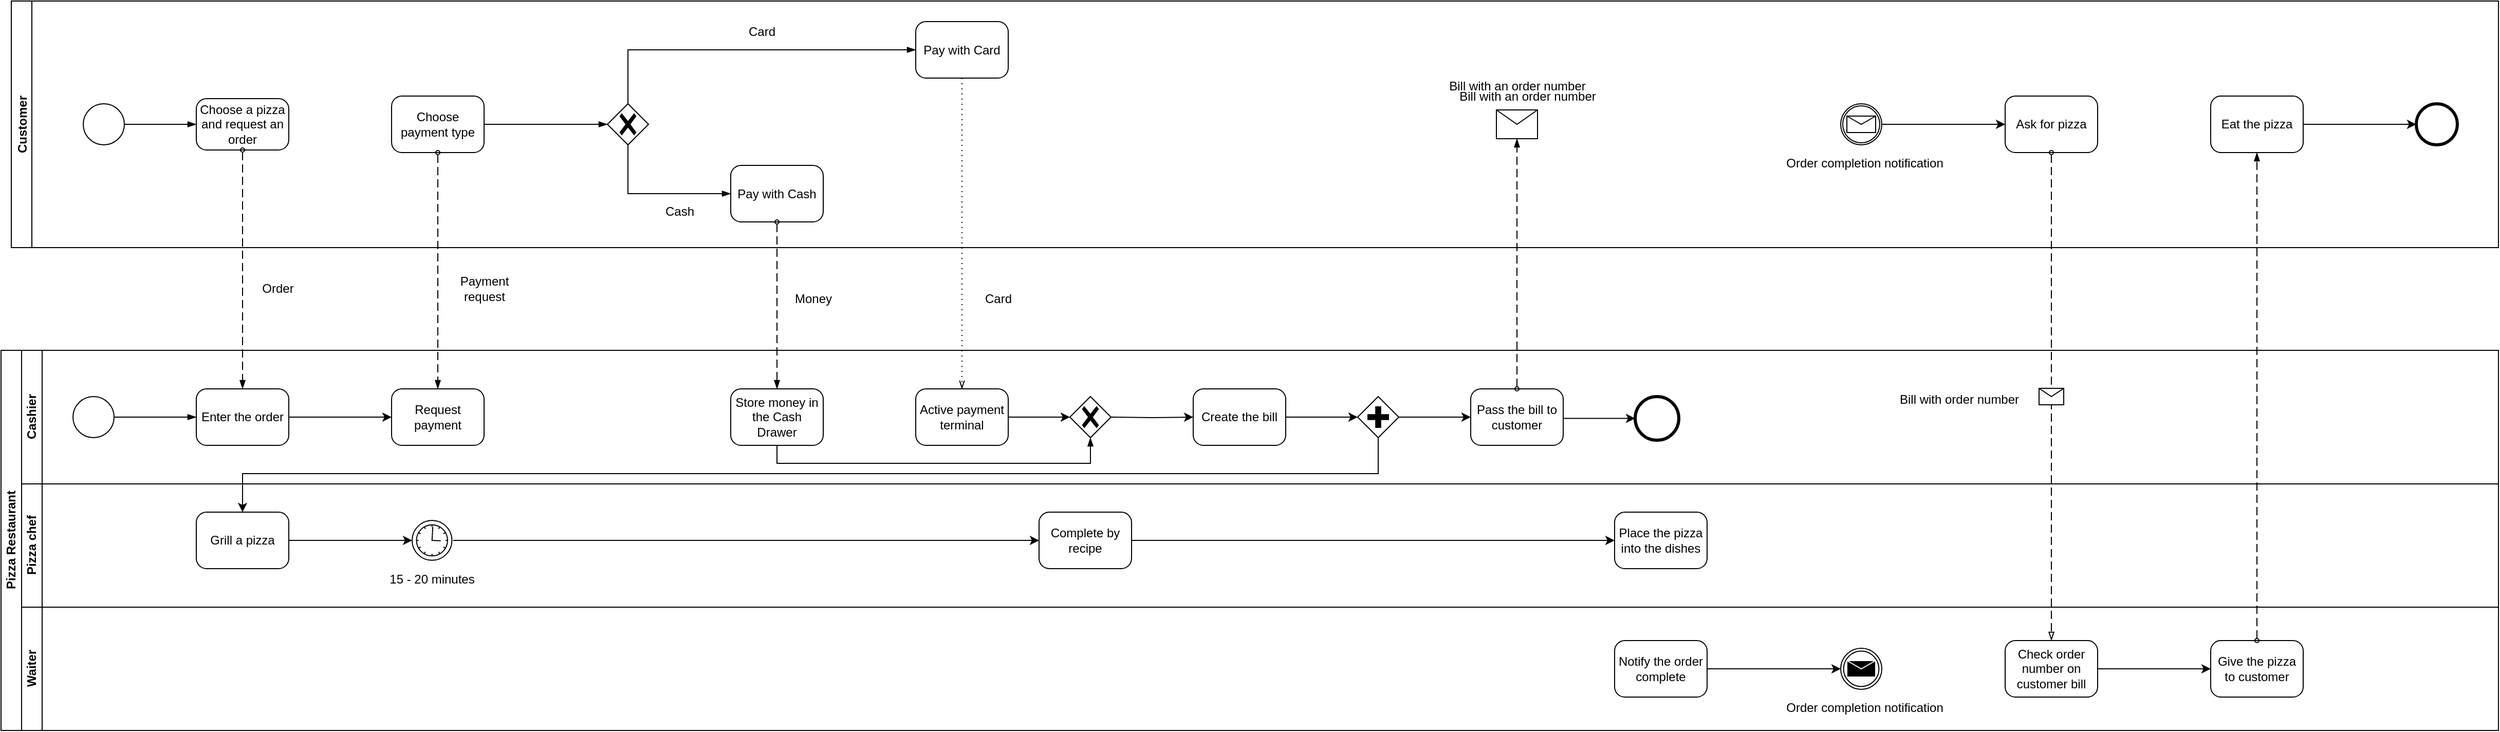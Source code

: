<mxfile version="15.7.0" type="github">
  <diagram id="prtHgNgQTEPvFCAcTncT" name="Page-1">
    <mxGraphModel dx="865" dy="1625" grid="1" gridSize="10" guides="1" tooltips="1" connect="1" arrows="1" fold="1" page="1" pageScale="1" pageWidth="827" pageHeight="1169" math="0" shadow="0">
      <root>
        <mxCell id="0" />
        <mxCell id="1" parent="0" />
        <mxCell id="Lrx8VCLLBNuSJkm3dd1B-1" value="Pizza Restaurant" style="swimlane;html=1;childLayout=stackLayout;resizeParent=1;resizeParentMax=0;horizontal=0;startSize=20;horizontalStack=0;" parent="1" vertex="1">
          <mxGeometry x="170" y="110" width="2430" height="370" as="geometry" />
        </mxCell>
        <mxCell id="Lrx8VCLLBNuSJkm3dd1B-2" value="Cashier" style="swimlane;html=1;startSize=20;horizontal=0;" parent="Lrx8VCLLBNuSJkm3dd1B-1" vertex="1">
          <mxGeometry x="20" width="2410" height="130" as="geometry" />
        </mxCell>
        <mxCell id="Lrx8VCLLBNuSJkm3dd1B-10" value="" style="points=[[0.145,0.145,0],[0.5,0,0],[0.855,0.145,0],[1,0.5,0],[0.855,0.855,0],[0.5,1,0],[0.145,0.855,0],[0,0.5,0]];shape=mxgraph.bpmn.event;html=1;verticalLabelPosition=bottom;labelBackgroundColor=#ffffff;verticalAlign=top;align=center;perimeter=ellipsePerimeter;outlineConnect=0;aspect=fixed;outline=standard;symbol=general;" parent="Lrx8VCLLBNuSJkm3dd1B-2" vertex="1">
          <mxGeometry x="50" y="45" width="40" height="40" as="geometry" />
        </mxCell>
        <mxCell id="Lrx8VCLLBNuSJkm3dd1B-14" value="" style="edgeStyle=orthogonalEdgeStyle;rounded=0;orthogonalLoop=1;jettySize=auto;html=1;" parent="Lrx8VCLLBNuSJkm3dd1B-2" source="Lrx8VCLLBNuSJkm3dd1B-11" target="Lrx8VCLLBNuSJkm3dd1B-13" edge="1">
          <mxGeometry relative="1" as="geometry" />
        </mxCell>
        <mxCell id="Lrx8VCLLBNuSJkm3dd1B-11" value="Enter the order" style="points=[[0.25,0,0],[0.5,0,0],[0.75,0,0],[1,0.25,0],[1,0.5,0],[1,0.75,0],[0.75,1,0],[0.5,1,0],[0.25,1,0],[0,0.75,0],[0,0.5,0],[0,0.25,0]];shape=mxgraph.bpmn.task;whiteSpace=wrap;rectStyle=rounded;size=10;taskMarker=abstract;" parent="Lrx8VCLLBNuSJkm3dd1B-2" vertex="1">
          <mxGeometry x="170" y="37.5" width="90" height="55" as="geometry" />
        </mxCell>
        <mxCell id="Lrx8VCLLBNuSJkm3dd1B-12" value="" style="edgeStyle=elbowEdgeStyle;fontSize=12;html=1;endArrow=blockThin;endFill=1;rounded=0;exitX=1;exitY=0.5;exitDx=0;exitDy=0;exitPerimeter=0;entryX=0;entryY=0.5;entryDx=0;entryDy=0;entryPerimeter=0;" parent="Lrx8VCLLBNuSJkm3dd1B-2" source="Lrx8VCLLBNuSJkm3dd1B-10" target="Lrx8VCLLBNuSJkm3dd1B-11" edge="1">
          <mxGeometry width="160" relative="1" as="geometry">
            <mxPoint x="100" y="-160" as="sourcePoint" />
            <mxPoint x="180" y="-160" as="targetPoint" />
            <Array as="points">
              <mxPoint x="140" y="50" />
              <mxPoint x="120" y="100" />
            </Array>
          </mxGeometry>
        </mxCell>
        <mxCell id="Lrx8VCLLBNuSJkm3dd1B-13" value="Request payment" style="points=[[0.25,0,0],[0.5,0,0],[0.75,0,0],[1,0.25,0],[1,0.5,0],[1,0.75,0],[0.75,1,0],[0.5,1,0],[0.25,1,0],[0,0.75,0],[0,0.5,0],[0,0.25,0]];shape=mxgraph.bpmn.task;whiteSpace=wrap;rectStyle=rounded;size=10;taskMarker=abstract;" parent="Lrx8VCLLBNuSJkm3dd1B-2" vertex="1">
          <mxGeometry x="360" y="37.5" width="90" height="55" as="geometry" />
        </mxCell>
        <mxCell id="Lrx8VCLLBNuSJkm3dd1B-35" value="Store money in the Cash Drawer" style="points=[[0.25,0,0],[0.5,0,0],[0.75,0,0],[1,0.25,0],[1,0.5,0],[1,0.75,0],[0.75,1,0],[0.5,1,0],[0.25,1,0],[0,0.75,0],[0,0.5,0],[0,0.25,0]];shape=mxgraph.bpmn.task;whiteSpace=wrap;rectStyle=rounded;size=10;taskMarker=abstract;" parent="Lrx8VCLLBNuSJkm3dd1B-2" vertex="1">
          <mxGeometry x="690" y="37.5" width="90" height="55" as="geometry" />
        </mxCell>
        <mxCell id="Lrx8VCLLBNuSJkm3dd1B-36" value="Active payment terminal" style="points=[[0.25,0,0],[0.5,0,0],[0.75,0,0],[1,0.25,0],[1,0.5,0],[1,0.75,0],[0.75,1,0],[0.5,1,0],[0.25,1,0],[0,0.75,0],[0,0.5,0],[0,0.25,0]];shape=mxgraph.bpmn.task;whiteSpace=wrap;rectStyle=rounded;size=10;taskMarker=abstract;" parent="Lrx8VCLLBNuSJkm3dd1B-2" vertex="1">
          <mxGeometry x="870" y="37.5" width="90" height="55" as="geometry" />
        </mxCell>
        <mxCell id="Lrx8VCLLBNuSJkm3dd1B-37" value="" style="points=[[0.25,0.25,0],[0.5,0,0],[0.75,0.25,0],[1,0.5,0],[0.75,0.75,0],[0.5,1,0],[0.25,0.75,0],[0,0.5,0]];shape=mxgraph.bpmn.gateway2;html=1;verticalLabelPosition=bottom;labelBackgroundColor=#ffffff;verticalAlign=top;align=center;perimeter=rhombusPerimeter;outlineConnect=0;outline=none;symbol=none;gwType=exclusive;" parent="Lrx8VCLLBNuSJkm3dd1B-2" vertex="1">
          <mxGeometry x="1020" y="45" width="40" height="40" as="geometry" />
        </mxCell>
        <mxCell id="Lrx8VCLLBNuSJkm3dd1B-38" value="" style="edgeStyle=elbowEdgeStyle;fontSize=12;html=1;endArrow=blockThin;endFill=1;rounded=0;exitX=0.5;exitY=1;exitDx=0;exitDy=0;exitPerimeter=0;entryX=0.5;entryY=1;entryDx=0;entryDy=0;entryPerimeter=0;" parent="Lrx8VCLLBNuSJkm3dd1B-2" source="Lrx8VCLLBNuSJkm3dd1B-35" target="Lrx8VCLLBNuSJkm3dd1B-37" edge="1">
          <mxGeometry width="160" relative="1" as="geometry">
            <mxPoint x="760" y="110" as="sourcePoint" />
            <mxPoint x="880" y="110" as="targetPoint" />
            <Array as="points">
              <mxPoint x="735" y="110" />
              <mxPoint x="810" y="110" />
              <mxPoint x="850" y="110" />
              <mxPoint x="830" y="60" />
              <mxPoint x="820" y="320" />
            </Array>
          </mxGeometry>
        </mxCell>
        <mxCell id="Lrx8VCLLBNuSJkm3dd1B-43" value="Create the bill" style="points=[[0.25,0,0],[0.5,0,0],[0.75,0,0],[1,0.25,0],[1,0.5,0],[1,0.75,0],[0.75,1,0],[0.5,1,0],[0.25,1,0],[0,0.75,0],[0,0.5,0],[0,0.25,0]];shape=mxgraph.bpmn.task;whiteSpace=wrap;rectStyle=rounded;size=10;taskMarker=abstract;" parent="Lrx8VCLLBNuSJkm3dd1B-2" vertex="1">
          <mxGeometry x="1140" y="37.5" width="90" height="55" as="geometry" />
        </mxCell>
        <mxCell id="Lrx8VCLLBNuSJkm3dd1B-44" value="Pass the bill to customer" style="points=[[0.25,0,0],[0.5,0,0],[0.75,0,0],[1,0.25,0],[1,0.5,0],[1,0.75,0],[0.75,1,0],[0.5,1,0],[0.25,1,0],[0,0.75,0],[0,0.5,0],[0,0.25,0]];shape=mxgraph.bpmn.task;whiteSpace=wrap;rectStyle=rounded;size=10;taskMarker=abstract;" parent="Lrx8VCLLBNuSJkm3dd1B-2" vertex="1">
          <mxGeometry x="1410" y="37.5" width="90" height="55" as="geometry" />
        </mxCell>
        <mxCell id="Lrx8VCLLBNuSJkm3dd1B-45" value="" style="edgeStyle=orthogonalEdgeStyle;rounded=0;orthogonalLoop=1;jettySize=auto;html=1;exitX=1;exitY=0.5;exitDx=0;exitDy=0;exitPerimeter=0;entryX=0;entryY=0.5;entryDx=0;entryDy=0;entryPerimeter=0;" parent="Lrx8VCLLBNuSJkm3dd1B-2" source="Lrx8VCLLBNuSJkm3dd1B-36" target="Lrx8VCLLBNuSJkm3dd1B-37" edge="1">
          <mxGeometry relative="1" as="geometry">
            <mxPoint x="990" y="91.5" as="sourcePoint" />
            <mxPoint x="1090" y="91.5" as="targetPoint" />
          </mxGeometry>
        </mxCell>
        <mxCell id="Lrx8VCLLBNuSJkm3dd1B-47" value="" style="points=[[0.25,0.25,0],[0.5,0,0],[0.75,0.25,0],[1,0.5,0],[0.75,0.75,0],[0.5,1,0],[0.25,0.75,0],[0,0.5,0]];shape=mxgraph.bpmn.gateway2;html=1;verticalLabelPosition=bottom;labelBackgroundColor=#ffffff;verticalAlign=top;align=center;perimeter=rhombusPerimeter;outlineConnect=0;outline=none;symbol=none;gwType=parallel;" parent="Lrx8VCLLBNuSJkm3dd1B-2" vertex="1">
          <mxGeometry x="1300" y="45" width="40" height="40" as="geometry" />
        </mxCell>
        <mxCell id="Lrx8VCLLBNuSJkm3dd1B-48" value="" style="edgeStyle=orthogonalEdgeStyle;rounded=0;orthogonalLoop=1;jettySize=auto;html=1;entryX=0;entryY=0.5;entryDx=0;entryDy=0;entryPerimeter=0;exitX=1;exitY=0.5;exitDx=0;exitDy=0;exitPerimeter=0;" parent="Lrx8VCLLBNuSJkm3dd1B-2" source="Lrx8VCLLBNuSJkm3dd1B-43" target="Lrx8VCLLBNuSJkm3dd1B-47" edge="1">
          <mxGeometry relative="1" as="geometry">
            <mxPoint x="1070" y="75" as="sourcePoint" />
            <mxPoint x="1150" y="75" as="targetPoint" />
            <Array as="points">
              <mxPoint x="1270" y="65" />
              <mxPoint x="1270" y="65" />
            </Array>
          </mxGeometry>
        </mxCell>
        <mxCell id="Lrx8VCLLBNuSJkm3dd1B-49" value="" style="edgeStyle=orthogonalEdgeStyle;rounded=0;orthogonalLoop=1;jettySize=auto;html=1;entryX=0;entryY=0.5;entryDx=0;entryDy=0;entryPerimeter=0;exitX=1;exitY=0.5;exitDx=0;exitDy=0;exitPerimeter=0;" parent="Lrx8VCLLBNuSJkm3dd1B-2" source="Lrx8VCLLBNuSJkm3dd1B-47" target="Lrx8VCLLBNuSJkm3dd1B-44" edge="1">
          <mxGeometry relative="1" as="geometry">
            <mxPoint x="1240" y="75" as="sourcePoint" />
            <mxPoint x="1310" y="75" as="targetPoint" />
            <Array as="points">
              <mxPoint x="1400" y="65" />
              <mxPoint x="1400" y="65" />
            </Array>
          </mxGeometry>
        </mxCell>
        <mxCell id="Lrx8VCLLBNuSJkm3dd1B-51" value="" style="points=[[0.145,0.145,0],[0.5,0,0],[0.855,0.145,0],[1,0.5,0],[0.855,0.855,0],[0.5,1,0],[0.145,0.855,0],[0,0.5,0]];shape=mxgraph.bpmn.event;html=1;verticalLabelPosition=bottom;labelBackgroundColor=#ffffff;verticalAlign=top;align=center;perimeter=ellipsePerimeter;outlineConnect=0;aspect=fixed;outline=end;symbol=terminate2;" parent="Lrx8VCLLBNuSJkm3dd1B-2" vertex="1">
          <mxGeometry x="1570" y="45" width="42.5" height="42.5" as="geometry" />
        </mxCell>
        <mxCell id="Lrx8VCLLBNuSJkm3dd1B-52" value="" style="edgeStyle=orthogonalEdgeStyle;rounded=0;orthogonalLoop=1;jettySize=auto;html=1;entryX=0;entryY=0.5;entryDx=0;entryDy=0;entryPerimeter=0;exitX=1;exitY=0.5;exitDx=0;exitDy=0;exitPerimeter=0;" parent="Lrx8VCLLBNuSJkm3dd1B-2" source="Lrx8VCLLBNuSJkm3dd1B-44" target="Lrx8VCLLBNuSJkm3dd1B-51" edge="1">
          <mxGeometry relative="1" as="geometry">
            <mxPoint x="1350" y="75" as="sourcePoint" />
            <mxPoint x="1420" y="75" as="targetPoint" />
            <Array as="points">
              <mxPoint x="1500" y="66" />
            </Array>
          </mxGeometry>
        </mxCell>
        <mxCell id="9FOgXsGgimyKxZ0hjK6f-31" value="Bill with order number" style="text;html=1;align=center;verticalAlign=middle;resizable=0;points=[];autosize=1;strokeColor=none;fillColor=none;" parent="Lrx8VCLLBNuSJkm3dd1B-2" vertex="1">
          <mxGeometry x="1820" y="37.5" width="130" height="20" as="geometry" />
        </mxCell>
        <mxCell id="Lrx8VCLLBNuSJkm3dd1B-3" value="Pizza chef" style="swimlane;html=1;startSize=20;horizontal=0;" parent="Lrx8VCLLBNuSJkm3dd1B-1" vertex="1">
          <mxGeometry x="20" y="130" width="2410" height="120" as="geometry" />
        </mxCell>
        <mxCell id="Lrx8VCLLBNuSJkm3dd1B-50" value="Grill a pizza" style="points=[[0.25,0,0],[0.5,0,0],[0.75,0,0],[1,0.25,0],[1,0.5,0],[1,0.75,0],[0.75,1,0],[0.5,1,0],[0.25,1,0],[0,0.75,0],[0,0.5,0],[0,0.25,0]];shape=mxgraph.bpmn.task;whiteSpace=wrap;rectStyle=rounded;size=10;taskMarker=abstract;" parent="Lrx8VCLLBNuSJkm3dd1B-3" vertex="1">
          <mxGeometry x="170" y="27.5" width="90" height="55" as="geometry" />
        </mxCell>
        <mxCell id="9FOgXsGgimyKxZ0hjK6f-1" value="" style="points=[[0.145,0.145,0],[0.5,0,0],[0.855,0.145,0],[1,0.5,0],[0.855,0.855,0],[0.5,1,0],[0.145,0.855,0],[0,0.5,0]];shape=mxgraph.bpmn.event;html=1;verticalLabelPosition=bottom;labelBackgroundColor=#ffffff;verticalAlign=top;align=center;perimeter=ellipsePerimeter;outlineConnect=0;aspect=fixed;outline=standard;symbol=timer;" parent="Lrx8VCLLBNuSJkm3dd1B-3" vertex="1">
          <mxGeometry x="380" y="35.63" width="38.75" height="38.75" as="geometry" />
        </mxCell>
        <mxCell id="9FOgXsGgimyKxZ0hjK6f-2" value="" style="edgeStyle=orthogonalEdgeStyle;rounded=0;orthogonalLoop=1;jettySize=auto;html=1;exitX=1;exitY=0.5;exitDx=0;exitDy=0;exitPerimeter=0;entryX=0;entryY=0.5;entryDx=0;entryDy=0;entryPerimeter=0;" parent="Lrx8VCLLBNuSJkm3dd1B-3" source="Lrx8VCLLBNuSJkm3dd1B-50" target="9FOgXsGgimyKxZ0hjK6f-1" edge="1">
          <mxGeometry relative="1" as="geometry">
            <mxPoint x="270" y="59.5" as="sourcePoint" />
            <mxPoint x="370" y="59.5" as="targetPoint" />
          </mxGeometry>
        </mxCell>
        <mxCell id="9FOgXsGgimyKxZ0hjK6f-3" value="15 - 20 minutes" style="text;html=1;align=center;verticalAlign=middle;resizable=0;points=[];autosize=1;strokeColor=none;fillColor=none;" parent="Lrx8VCLLBNuSJkm3dd1B-3" vertex="1">
          <mxGeometry x="349.38" y="82.5" width="100" height="20" as="geometry" />
        </mxCell>
        <mxCell id="9FOgXsGgimyKxZ0hjK6f-4" value="Complete by recipe" style="points=[[0.25,0,0],[0.5,0,0],[0.75,0,0],[1,0.25,0],[1,0.5,0],[1,0.75,0],[0.75,1,0],[0.5,1,0],[0.25,1,0],[0,0.75,0],[0,0.5,0],[0,0.25,0]];shape=mxgraph.bpmn.task;whiteSpace=wrap;rectStyle=rounded;size=10;taskMarker=abstract;" parent="Lrx8VCLLBNuSJkm3dd1B-3" vertex="1">
          <mxGeometry x="990" y="27.5" width="90" height="55" as="geometry" />
        </mxCell>
        <mxCell id="9FOgXsGgimyKxZ0hjK6f-5" value="Place the pizza into the dishes" style="points=[[0.25,0,0],[0.5,0,0],[0.75,0,0],[1,0.25,0],[1,0.5,0],[1,0.75,0],[0.75,1,0],[0.5,1,0],[0.25,1,0],[0,0.75,0],[0,0.5,0],[0,0.25,0]];shape=mxgraph.bpmn.task;whiteSpace=wrap;rectStyle=rounded;size=10;taskMarker=abstract;" parent="Lrx8VCLLBNuSJkm3dd1B-3" vertex="1">
          <mxGeometry x="1550" y="27.5" width="90" height="55" as="geometry" />
        </mxCell>
        <mxCell id="9FOgXsGgimyKxZ0hjK6f-6" value="" style="edgeStyle=orthogonalEdgeStyle;rounded=0;orthogonalLoop=1;jettySize=auto;html=1;entryX=0;entryY=0.5;entryDx=0;entryDy=0;entryPerimeter=0;" parent="Lrx8VCLLBNuSJkm3dd1B-3" target="9FOgXsGgimyKxZ0hjK6f-4" edge="1">
          <mxGeometry relative="1" as="geometry">
            <mxPoint x="420" y="55" as="sourcePoint" />
            <mxPoint x="830" y="54.505" as="targetPoint" />
            <Array as="points">
              <mxPoint x="990" y="55" />
            </Array>
          </mxGeometry>
        </mxCell>
        <mxCell id="9FOgXsGgimyKxZ0hjK6f-7" value="" style="edgeStyle=orthogonalEdgeStyle;rounded=0;orthogonalLoop=1;jettySize=auto;html=1;entryX=0;entryY=0.5;entryDx=0;entryDy=0;entryPerimeter=0;exitX=1;exitY=0.5;exitDx=0;exitDy=0;exitPerimeter=0;" parent="Lrx8VCLLBNuSJkm3dd1B-3" source="9FOgXsGgimyKxZ0hjK6f-4" target="9FOgXsGgimyKxZ0hjK6f-5" edge="1">
          <mxGeometry relative="1" as="geometry">
            <mxPoint x="1250" y="59.5" as="sourcePoint" />
            <mxPoint x="1320" y="59.5" as="targetPoint" />
            <Array as="points">
              <mxPoint x="1460" y="55" />
              <mxPoint x="1460" y="55" />
            </Array>
          </mxGeometry>
        </mxCell>
        <mxCell id="Lrx8VCLLBNuSJkm3dd1B-4" value="Waiter" style="swimlane;html=1;startSize=20;horizontal=0;" parent="Lrx8VCLLBNuSJkm3dd1B-1" vertex="1">
          <mxGeometry x="20" y="250" width="2410" height="120" as="geometry" />
        </mxCell>
        <mxCell id="9FOgXsGgimyKxZ0hjK6f-17" value="Notify the order complete" style="points=[[0.25,0,0],[0.5,0,0],[0.75,0,0],[1,0.25,0],[1,0.5,0],[1,0.75,0],[0.75,1,0],[0.5,1,0],[0.25,1,0],[0,0.75,0],[0,0.5,0],[0,0.25,0]];shape=mxgraph.bpmn.task;whiteSpace=wrap;rectStyle=rounded;size=10;taskMarker=abstract;" parent="Lrx8VCLLBNuSJkm3dd1B-4" vertex="1">
          <mxGeometry x="1550" y="32.5" width="90" height="55" as="geometry" />
        </mxCell>
        <mxCell id="9FOgXsGgimyKxZ0hjK6f-18" value="" style="points=[[0.145,0.145,0],[0.5,0,0],[0.855,0.145,0],[1,0.5,0],[0.855,0.855,0],[0.5,1,0],[0.145,0.855,0],[0,0.5,0]];shape=mxgraph.bpmn.event;html=1;verticalLabelPosition=bottom;labelBackgroundColor=#ffffff;verticalAlign=top;align=center;perimeter=ellipsePerimeter;outlineConnect=0;aspect=fixed;outline=throwing;symbol=message;" parent="Lrx8VCLLBNuSJkm3dd1B-4" vertex="1">
          <mxGeometry x="1770" y="40" width="40" height="40" as="geometry" />
        </mxCell>
        <mxCell id="9FOgXsGgimyKxZ0hjK6f-19" value="" style="edgeStyle=orthogonalEdgeStyle;rounded=0;orthogonalLoop=1;jettySize=auto;html=1;entryX=0;entryY=0.5;entryDx=0;entryDy=0;entryPerimeter=0;exitX=1;exitY=0.5;exitDx=0;exitDy=0;exitPerimeter=0;" parent="Lrx8VCLLBNuSJkm3dd1B-4" source="9FOgXsGgimyKxZ0hjK6f-17" target="9FOgXsGgimyKxZ0hjK6f-18" edge="1">
          <mxGeometry relative="1" as="geometry">
            <mxPoint x="1650" y="70.0" as="sourcePoint" />
            <mxPoint x="1720" y="71.25" as="targetPoint" />
            <Array as="points">
              <mxPoint x="1700" y="60" />
              <mxPoint x="1700" y="60" />
            </Array>
          </mxGeometry>
        </mxCell>
        <mxCell id="9FOgXsGgimyKxZ0hjK6f-22" value="Check order number on customer bill" style="points=[[0.25,0,0],[0.5,0,0],[0.75,0,0],[1,0.25,0],[1,0.5,0],[1,0.75,0],[0.75,1,0],[0.5,1,0],[0.25,1,0],[0,0.75,0],[0,0.5,0],[0,0.25,0]];shape=mxgraph.bpmn.task;whiteSpace=wrap;rectStyle=rounded;size=10;taskMarker=abstract;" parent="Lrx8VCLLBNuSJkm3dd1B-4" vertex="1">
          <mxGeometry x="1930" y="32.5" width="90" height="55" as="geometry" />
        </mxCell>
        <mxCell id="9FOgXsGgimyKxZ0hjK6f-23" value="Give the pizza to customer" style="points=[[0.25,0,0],[0.5,0,0],[0.75,0,0],[1,0.25,0],[1,0.5,0],[1,0.75,0],[0.75,1,0],[0.5,1,0],[0.25,1,0],[0,0.75,0],[0,0.5,0],[0,0.25,0]];shape=mxgraph.bpmn.task;whiteSpace=wrap;rectStyle=rounded;size=10;taskMarker=abstract;" parent="Lrx8VCLLBNuSJkm3dd1B-4" vertex="1">
          <mxGeometry x="2130" y="32.5" width="90" height="55" as="geometry" />
        </mxCell>
        <mxCell id="9FOgXsGgimyKxZ0hjK6f-32" value="Order completion notification" style="text;html=1;align=center;verticalAlign=middle;resizable=0;points=[];autosize=1;strokeColor=none;fillColor=none;" parent="Lrx8VCLLBNuSJkm3dd1B-4" vertex="1">
          <mxGeometry x="1708" y="87.5" width="170" height="20" as="geometry" />
        </mxCell>
        <mxCell id="9FOgXsGgimyKxZ0hjK6f-34" value="" style="edgeStyle=orthogonalEdgeStyle;rounded=0;orthogonalLoop=1;jettySize=auto;html=1;entryX=0;entryY=0.5;entryDx=0;entryDy=0;entryPerimeter=0;exitX=1;exitY=0.5;exitDx=0;exitDy=0;exitPerimeter=0;" parent="Lrx8VCLLBNuSJkm3dd1B-4" source="9FOgXsGgimyKxZ0hjK6f-22" target="9FOgXsGgimyKxZ0hjK6f-23" edge="1">
          <mxGeometry relative="1" as="geometry">
            <mxPoint x="2050" y="86.5" as="sourcePoint" />
            <mxPoint x="2160" y="86.5" as="targetPoint" />
            <Array as="points">
              <mxPoint x="2090" y="60" />
              <mxPoint x="2090" y="60" />
            </Array>
          </mxGeometry>
        </mxCell>
        <mxCell id="4ipHVBqgrEtnoz3Z2VYG-1" value="" style="endArrow=classic;html=1;rounded=0;exitX=0.5;exitY=1;exitDx=0;exitDy=0;exitPerimeter=0;entryX=0.5;entryY=0;entryDx=0;entryDy=0;entryPerimeter=0;" edge="1" parent="Lrx8VCLLBNuSJkm3dd1B-1" source="Lrx8VCLLBNuSJkm3dd1B-47" target="Lrx8VCLLBNuSJkm3dd1B-50">
          <mxGeometry width="50" height="50" relative="1" as="geometry">
            <mxPoint x="1000" y="160" as="sourcePoint" />
            <mxPoint x="1050" y="110" as="targetPoint" />
            <Array as="points">
              <mxPoint x="1340" y="120" />
              <mxPoint x="235" y="120" />
            </Array>
          </mxGeometry>
        </mxCell>
        <mxCell id="Lrx8VCLLBNuSJkm3dd1B-9" value="Customer" style="swimlane;startSize=20;horizontal=0;" parent="1" vertex="1">
          <mxGeometry x="180" y="-230" width="2420" height="240" as="geometry" />
        </mxCell>
        <mxCell id="Lrx8VCLLBNuSJkm3dd1B-5" value="" style="points=[[0.145,0.145,0],[0.5,0,0],[0.855,0.145,0],[1,0.5,0],[0.855,0.855,0],[0.5,1,0],[0.145,0.855,0],[0,0.5,0]];shape=mxgraph.bpmn.event;html=1;verticalLabelPosition=bottom;labelBackgroundColor=#ffffff;verticalAlign=top;align=center;perimeter=ellipsePerimeter;outlineConnect=0;aspect=fixed;outline=standard;symbol=general;" parent="Lrx8VCLLBNuSJkm3dd1B-9" vertex="1">
          <mxGeometry x="70" y="100" width="40" height="40" as="geometry" />
        </mxCell>
        <mxCell id="Lrx8VCLLBNuSJkm3dd1B-6" value="Choose a pizza and request an order" style="points=[[0.25,0,0],[0.5,0,0],[0.75,0,0],[1,0.25,0],[1,0.5,0],[1,0.75,0],[0.75,1,0],[0.5,1,0],[0.25,1,0],[0,0.75,0],[0,0.5,0],[0,0.25,0]];shape=mxgraph.bpmn.task;whiteSpace=wrap;rectStyle=rounded;size=10;taskMarker=abstract;" parent="Lrx8VCLLBNuSJkm3dd1B-9" vertex="1">
          <mxGeometry x="180" y="95" width="90" height="50" as="geometry" />
        </mxCell>
        <mxCell id="Lrx8VCLLBNuSJkm3dd1B-7" value="" style="edgeStyle=elbowEdgeStyle;fontSize=12;html=1;endArrow=blockThin;endFill=1;rounded=0;exitX=1;exitY=0.5;exitDx=0;exitDy=0;exitPerimeter=0;entryX=0;entryY=0.5;entryDx=0;entryDy=0;entryPerimeter=0;" parent="Lrx8VCLLBNuSJkm3dd1B-9" source="Lrx8VCLLBNuSJkm3dd1B-5" target="Lrx8VCLLBNuSJkm3dd1B-6" edge="1">
          <mxGeometry width="160" relative="1" as="geometry">
            <mxPoint x="280" y="400" as="sourcePoint" />
            <mxPoint x="440" y="400" as="targetPoint" />
            <Array as="points">
              <mxPoint x="160" y="110" />
              <mxPoint x="140" y="60" />
              <mxPoint x="130" y="320" />
            </Array>
          </mxGeometry>
        </mxCell>
        <mxCell id="Lrx8VCLLBNuSJkm3dd1B-19" value="Choose payment type" style="points=[[0.25,0,0],[0.5,0,0],[0.75,0,0],[1,0.25,0],[1,0.5,0],[1,0.75,0],[0.75,1,0],[0.5,1,0],[0.25,1,0],[0,0.75,0],[0,0.5,0],[0,0.25,0]];shape=mxgraph.bpmn.task;whiteSpace=wrap;rectStyle=rounded;size=10;taskMarker=abstract;" parent="Lrx8VCLLBNuSJkm3dd1B-9" vertex="1">
          <mxGeometry x="370" y="92.5" width="90" height="55" as="geometry" />
        </mxCell>
        <mxCell id="Lrx8VCLLBNuSJkm3dd1B-27" value="" style="points=[[0.25,0.25,0],[0.5,0,0],[0.75,0.25,0],[1,0.5,0],[0.75,0.75,0],[0.5,1,0],[0.25,0.75,0],[0,0.5,0]];shape=mxgraph.bpmn.gateway2;html=1;verticalLabelPosition=bottom;labelBackgroundColor=#ffffff;verticalAlign=top;align=center;perimeter=rhombusPerimeter;outlineConnect=0;outline=none;symbol=none;gwType=exclusive;" parent="Lrx8VCLLBNuSJkm3dd1B-9" vertex="1">
          <mxGeometry x="580" y="100" width="40" height="40" as="geometry" />
        </mxCell>
        <mxCell id="Lrx8VCLLBNuSJkm3dd1B-28" value="" style="edgeStyle=elbowEdgeStyle;fontSize=12;html=1;endArrow=blockThin;endFill=1;rounded=0;exitX=1;exitY=0.5;exitDx=0;exitDy=0;exitPerimeter=0;entryX=0;entryY=0.5;entryDx=0;entryDy=0;entryPerimeter=0;" parent="Lrx8VCLLBNuSJkm3dd1B-9" source="Lrx8VCLLBNuSJkm3dd1B-19" target="Lrx8VCLLBNuSJkm3dd1B-27" edge="1">
          <mxGeometry width="160" relative="1" as="geometry">
            <mxPoint x="500" y="130" as="sourcePoint" />
            <mxPoint x="570" y="130" as="targetPoint" />
            <Array as="points">
              <mxPoint x="550" y="120" />
              <mxPoint x="530" y="70" />
              <mxPoint x="520" y="330" />
            </Array>
          </mxGeometry>
        </mxCell>
        <mxCell id="Lrx8VCLLBNuSJkm3dd1B-29" value="Pay with Card" style="points=[[0.25,0,0],[0.5,0,0],[0.75,0,0],[1,0.25,0],[1,0.5,0],[1,0.75,0],[0.75,1,0],[0.5,1,0],[0.25,1,0],[0,0.75,0],[0,0.5,0],[0,0.25,0]];shape=mxgraph.bpmn.task;whiteSpace=wrap;rectStyle=rounded;size=10;taskMarker=abstract;" parent="Lrx8VCLLBNuSJkm3dd1B-9" vertex="1">
          <mxGeometry x="880" y="20" width="90" height="55" as="geometry" />
        </mxCell>
        <mxCell id="Lrx8VCLLBNuSJkm3dd1B-30" value="Pay with Cash" style="points=[[0.25,0,0],[0.5,0,0],[0.75,0,0],[1,0.25,0],[1,0.5,0],[1,0.75,0],[0.75,1,0],[0.5,1,0],[0.25,1,0],[0,0.75,0],[0,0.5,0],[0,0.25,0]];shape=mxgraph.bpmn.task;whiteSpace=wrap;rectStyle=rounded;size=10;taskMarker=abstract;" parent="Lrx8VCLLBNuSJkm3dd1B-9" vertex="1">
          <mxGeometry x="700" y="160" width="90" height="55" as="geometry" />
        </mxCell>
        <mxCell id="Lrx8VCLLBNuSJkm3dd1B-31" value="" style="edgeStyle=elbowEdgeStyle;fontSize=12;html=1;endArrow=blockThin;endFill=1;rounded=0;exitX=0.5;exitY=1;exitDx=0;exitDy=0;exitPerimeter=0;entryX=0;entryY=0.5;entryDx=0;entryDy=0;entryPerimeter=0;" parent="Lrx8VCLLBNuSJkm3dd1B-9" source="Lrx8VCLLBNuSJkm3dd1B-27" target="Lrx8VCLLBNuSJkm3dd1B-30" edge="1">
          <mxGeometry width="160" relative="1" as="geometry">
            <mxPoint x="610" y="187" as="sourcePoint" />
            <mxPoint x="680" y="187" as="targetPoint" />
            <Array as="points">
              <mxPoint x="600" y="180" />
              <mxPoint x="660" y="177" />
              <mxPoint x="640" y="127" />
              <mxPoint x="630" y="387" />
            </Array>
          </mxGeometry>
        </mxCell>
        <mxCell id="Lrx8VCLLBNuSJkm3dd1B-32" value="" style="edgeStyle=elbowEdgeStyle;fontSize=12;html=1;endArrow=blockThin;endFill=1;rounded=0;exitX=0.5;exitY=0;exitDx=0;exitDy=0;exitPerimeter=0;entryX=0;entryY=0.5;entryDx=0;entryDy=0;entryPerimeter=0;" parent="Lrx8VCLLBNuSJkm3dd1B-9" source="Lrx8VCLLBNuSJkm3dd1B-27" target="Lrx8VCLLBNuSJkm3dd1B-29" edge="1">
          <mxGeometry width="160" relative="1" as="geometry">
            <mxPoint x="690" y="60" as="sourcePoint" />
            <mxPoint x="760" y="60" as="targetPoint" />
            <Array as="points">
              <mxPoint x="600" y="40" />
              <mxPoint x="740" y="50" />
              <mxPoint x="720" />
              <mxPoint x="710" y="260" />
            </Array>
          </mxGeometry>
        </mxCell>
        <mxCell id="Lrx8VCLLBNuSJkm3dd1B-33" value="Card" style="text;html=1;align=center;verticalAlign=middle;resizable=0;points=[];autosize=1;strokeColor=none;fillColor=none;" parent="Lrx8VCLLBNuSJkm3dd1B-9" vertex="1">
          <mxGeometry x="710" y="20" width="40" height="20" as="geometry" />
        </mxCell>
        <mxCell id="Lrx8VCLLBNuSJkm3dd1B-34" value="Cash" style="text;html=1;align=center;verticalAlign=middle;resizable=0;points=[];autosize=1;strokeColor=none;fillColor=none;" parent="Lrx8VCLLBNuSJkm3dd1B-9" vertex="1">
          <mxGeometry x="630" y="195" width="40" height="20" as="geometry" />
        </mxCell>
        <mxCell id="9FOgXsGgimyKxZ0hjK6f-20" value="" style="points=[[0.145,0.145,0],[0.5,0,0],[0.855,0.145,0],[1,0.5,0],[0.855,0.855,0],[0.5,1,0],[0.145,0.855,0],[0,0.5,0]];shape=mxgraph.bpmn.event;html=1;verticalLabelPosition=bottom;labelBackgroundColor=#ffffff;verticalAlign=top;align=center;perimeter=ellipsePerimeter;outlineConnect=0;aspect=fixed;outline=catching;symbol=message;" parent="Lrx8VCLLBNuSJkm3dd1B-9" vertex="1">
          <mxGeometry x="1780" y="100" width="40" height="40" as="geometry" />
        </mxCell>
        <mxCell id="9FOgXsGgimyKxZ0hjK6f-21" value="Ask for pizza" style="points=[[0.25,0,0],[0.5,0,0],[0.75,0,0],[1,0.25,0],[1,0.5,0],[1,0.75,0],[0.75,1,0],[0.5,1,0],[0.25,1,0],[0,0.75,0],[0,0.5,0],[0,0.25,0]];shape=mxgraph.bpmn.task;whiteSpace=wrap;rectStyle=rounded;size=10;taskMarker=abstract;" parent="Lrx8VCLLBNuSJkm3dd1B-9" vertex="1">
          <mxGeometry x="1940" y="92.5" width="90" height="55" as="geometry" />
        </mxCell>
        <mxCell id="9FOgXsGgimyKxZ0hjK6f-24" value="Eat the pizza" style="points=[[0.25,0,0],[0.5,0,0],[0.75,0,0],[1,0.25,0],[1,0.5,0],[1,0.75,0],[0.75,1,0],[0.5,1,0],[0.25,1,0],[0,0.75,0],[0,0.5,0],[0,0.25,0]];shape=mxgraph.bpmn.task;whiteSpace=wrap;rectStyle=rounded;size=10;taskMarker=abstract;" parent="Lrx8VCLLBNuSJkm3dd1B-9" vertex="1">
          <mxGeometry x="2140" y="92.5" width="90" height="55" as="geometry" />
        </mxCell>
        <mxCell id="9FOgXsGgimyKxZ0hjK6f-25" value="" style="points=[[0.145,0.145,0],[0.5,0,0],[0.855,0.145,0],[1,0.5,0],[0.855,0.855,0],[0.5,1,0],[0.145,0.855,0],[0,0.5,0]];shape=mxgraph.bpmn.event;html=1;verticalLabelPosition=bottom;labelBackgroundColor=#ffffff;verticalAlign=top;align=center;perimeter=ellipsePerimeter;outlineConnect=0;aspect=fixed;outline=end;symbol=terminate2;" parent="Lrx8VCLLBNuSJkm3dd1B-9" vertex="1">
          <mxGeometry x="2340" y="100" width="40" height="40" as="geometry" />
        </mxCell>
        <mxCell id="9FOgXsGgimyKxZ0hjK6f-26" value="" style="edgeStyle=orthogonalEdgeStyle;rounded=0;orthogonalLoop=1;jettySize=auto;html=1;entryX=0;entryY=0.5;entryDx=0;entryDy=0;entryPerimeter=0;exitX=1;exitY=0.5;exitDx=0;exitDy=0;exitPerimeter=0;" parent="Lrx8VCLLBNuSJkm3dd1B-9" source="9FOgXsGgimyKxZ0hjK6f-20" target="9FOgXsGgimyKxZ0hjK6f-21" edge="1">
          <mxGeometry relative="1" as="geometry">
            <mxPoint x="1820" y="150" as="sourcePoint" />
            <mxPoint x="1950" y="150" as="targetPoint" />
            <Array as="points">
              <mxPoint x="1900" y="120" />
              <mxPoint x="1900" y="120" />
            </Array>
          </mxGeometry>
        </mxCell>
        <mxCell id="9FOgXsGgimyKxZ0hjK6f-28" value="" style="edgeStyle=orthogonalEdgeStyle;rounded=0;orthogonalLoop=1;jettySize=auto;html=1;entryX=0;entryY=0.5;entryDx=0;entryDy=0;entryPerimeter=0;exitX=1;exitY=0.5;exitDx=0;exitDy=0;exitPerimeter=0;" parent="Lrx8VCLLBNuSJkm3dd1B-9" source="9FOgXsGgimyKxZ0hjK6f-24" target="9FOgXsGgimyKxZ0hjK6f-25" edge="1">
          <mxGeometry relative="1" as="geometry">
            <mxPoint x="2230" y="139" as="sourcePoint" />
            <mxPoint x="2340" y="139" as="targetPoint" />
            <Array as="points">
              <mxPoint x="2300" y="120" />
              <mxPoint x="2300" y="120" />
            </Array>
          </mxGeometry>
        </mxCell>
        <mxCell id="9FOgXsGgimyKxZ0hjK6f-33" value="Order completion notification" style="text;html=1;align=center;verticalAlign=middle;resizable=0;points=[];autosize=1;strokeColor=none;fillColor=none;" parent="Lrx8VCLLBNuSJkm3dd1B-9" vertex="1">
          <mxGeometry x="1718" y="147.5" width="170" height="20" as="geometry" />
        </mxCell>
        <mxCell id="9FOgXsGgimyKxZ0hjK6f-38" value="" style="dashed=1;dashPattern=8 4;endArrow=blockThin;endFill=1;startArrow=oval;startFill=0;endSize=6;startSize=4;rounded=0;entryX=0.5;entryY=0;entryDx=0;entryDy=0;entryPerimeter=0;" parent="Lrx8VCLLBNuSJkm3dd1B-9" target="Lrx8VCLLBNuSJkm3dd1B-35" edge="1">
          <mxGeometry width="160" relative="1" as="geometry">
            <mxPoint x="745" y="215" as="sourcePoint" />
            <mxPoint x="744.5" y="447.5" as="targetPoint" />
          </mxGeometry>
        </mxCell>
        <mxCell id="4ipHVBqgrEtnoz3Z2VYG-2" value="" style="shape=message;html=1;outlineConnect=0;labelPosition=left;verticalLabelPosition=middle;align=right;verticalAlign=middle;spacingRight=5;labelBackgroundColor=#ffffff;" vertex="1" parent="Lrx8VCLLBNuSJkm3dd1B-9">
          <mxGeometry x="1445" y="106" width="40" height="28" as="geometry" />
        </mxCell>
        <mxCell id="4ipHVBqgrEtnoz3Z2VYG-4" value="Bill with an order number" style="text;html=1;align=center;verticalAlign=middle;resizable=0;points=[];autosize=1;strokeColor=none;fillColor=none;" vertex="1" parent="Lrx8VCLLBNuSJkm3dd1B-9">
          <mxGeometry x="1390" y="72.5" width="150" height="20" as="geometry" />
        </mxCell>
        <mxCell id="4ipHVBqgrEtnoz3Z2VYG-5" value="Bill with an order number" style="text;html=1;align=center;verticalAlign=middle;resizable=0;points=[];autosize=1;strokeColor=none;fillColor=none;" vertex="1" parent="Lrx8VCLLBNuSJkm3dd1B-9">
          <mxGeometry x="1400" y="82.5" width="150" height="20" as="geometry" />
        </mxCell>
        <mxCell id="Lrx8VCLLBNuSJkm3dd1B-23" value="Payment &lt;br&gt;request" style="text;html=1;align=center;verticalAlign=middle;resizable=0;points=[];autosize=1;strokeColor=none;fillColor=none;" parent="1" vertex="1">
          <mxGeometry x="610" y="35" width="60" height="30" as="geometry" />
        </mxCell>
        <mxCell id="Lrx8VCLLBNuSJkm3dd1B-26" value="Order" style="text;html=1;align=center;verticalAlign=middle;resizable=0;points=[];autosize=1;strokeColor=none;fillColor=none;" parent="1" vertex="1">
          <mxGeometry x="414" y="40" width="50" height="20" as="geometry" />
        </mxCell>
        <mxCell id="Lrx8VCLLBNuSJkm3dd1B-40" value="" style="edgeStyle=elbowEdgeStyle;fontSize=12;html=1;endFill=0;startFill=0;endSize=6;startSize=6;dashed=1;dashPattern=1 4;endArrow=openThin;startArrow=none;rounded=0;exitX=0.5;exitY=1;exitDx=0;exitDy=0;exitPerimeter=0;entryX=0.5;entryY=0;entryDx=0;entryDy=0;entryPerimeter=0;" parent="1" source="Lrx8VCLLBNuSJkm3dd1B-29" target="Lrx8VCLLBNuSJkm3dd1B-36" edge="1">
          <mxGeometry width="160" relative="1" as="geometry">
            <mxPoint x="1110" y="-140" as="sourcePoint" />
            <mxPoint x="1110" y="92.5" as="targetPoint" />
          </mxGeometry>
        </mxCell>
        <mxCell id="Lrx8VCLLBNuSJkm3dd1B-41" value="Money" style="text;html=1;align=center;verticalAlign=middle;resizable=0;points=[];autosize=1;strokeColor=none;fillColor=none;" parent="1" vertex="1">
          <mxGeometry x="935" y="50" width="50" height="20" as="geometry" />
        </mxCell>
        <mxCell id="Lrx8VCLLBNuSJkm3dd1B-42" value="Card" style="text;html=1;align=center;verticalAlign=middle;resizable=0;points=[];autosize=1;strokeColor=none;fillColor=none;" parent="1" vertex="1">
          <mxGeometry x="1120" y="50" width="40" height="20" as="geometry" />
        </mxCell>
        <mxCell id="Lrx8VCLLBNuSJkm3dd1B-46" value="" style="edgeStyle=orthogonalEdgeStyle;rounded=0;orthogonalLoop=1;jettySize=auto;html=1;entryX=0;entryY=0.5;entryDx=0;entryDy=0;entryPerimeter=0;" parent="1" target="Lrx8VCLLBNuSJkm3dd1B-43" edge="1">
          <mxGeometry relative="1" as="geometry">
            <mxPoint x="1250" y="175" as="sourcePoint" />
            <mxPoint x="1220" y="185" as="targetPoint" />
          </mxGeometry>
        </mxCell>
        <mxCell id="9FOgXsGgimyKxZ0hjK6f-29" value="" style="endArrow=blockThin;html=1;labelPosition=left;verticalLabelPosition=middle;align=right;verticalAlign=middle;dashed=1;dashPattern=8 4;endFill=0;startArrow=oval;startFill=0;endSize=6;startSize=4;rounded=0;exitX=0.5;exitY=1;exitDx=0;exitDy=0;exitPerimeter=0;entryX=0.5;entryY=0;entryDx=0;entryDy=0;entryPerimeter=0;" parent="1" source="9FOgXsGgimyKxZ0hjK6f-21" target="9FOgXsGgimyKxZ0hjK6f-22" edge="1">
          <mxGeometry relative="1" as="geometry">
            <mxPoint x="2190" y="180" as="sourcePoint" />
            <mxPoint x="2350" y="180" as="targetPoint" />
          </mxGeometry>
        </mxCell>
        <mxCell id="9FOgXsGgimyKxZ0hjK6f-30" value="" style="shape=message;html=1;outlineConnect=0;labelPosition=left;verticalLabelPosition=middle;align=right;verticalAlign=middle;spacingRight=5;labelBackgroundColor=#ffffff;" parent="9FOgXsGgimyKxZ0hjK6f-29" vertex="1">
          <mxGeometry width="24" height="16" relative="1" as="geometry">
            <mxPoint x="-12" y="-8" as="offset" />
          </mxGeometry>
        </mxCell>
        <mxCell id="9FOgXsGgimyKxZ0hjK6f-35" value="" style="dashed=1;dashPattern=8 4;endArrow=blockThin;endFill=1;startArrow=oval;startFill=0;endSize=6;startSize=4;rounded=0;entryX=0.5;entryY=1;entryDx=0;entryDy=0;entryPerimeter=0;" parent="1" source="9FOgXsGgimyKxZ0hjK6f-23" target="9FOgXsGgimyKxZ0hjK6f-24" edge="1">
          <mxGeometry width="160" relative="1" as="geometry">
            <mxPoint x="2365" y="390" as="sourcePoint" />
            <mxPoint x="2470" y="210" as="targetPoint" />
          </mxGeometry>
        </mxCell>
        <mxCell id="9FOgXsGgimyKxZ0hjK6f-36" value="" style="dashed=1;dashPattern=8 4;endArrow=blockThin;endFill=1;startArrow=oval;startFill=0;endSize=6;startSize=4;rounded=0;exitX=0.5;exitY=1;exitDx=0;exitDy=0;exitPerimeter=0;" parent="1" source="Lrx8VCLLBNuSJkm3dd1B-6" target="Lrx8VCLLBNuSJkm3dd1B-11" edge="1">
          <mxGeometry width="160" relative="1" as="geometry">
            <mxPoint x="670" y="10" as="sourcePoint" />
            <mxPoint x="830" y="10" as="targetPoint" />
          </mxGeometry>
        </mxCell>
        <mxCell id="9FOgXsGgimyKxZ0hjK6f-37" value="" style="dashed=1;dashPattern=8 4;endArrow=blockThin;endFill=1;startArrow=oval;startFill=0;endSize=6;startSize=4;rounded=0;exitX=0.5;exitY=1;exitDx=0;exitDy=0;exitPerimeter=0;entryX=0.5;entryY=0;entryDx=0;entryDy=0;entryPerimeter=0;" parent="1" source="Lrx8VCLLBNuSJkm3dd1B-19" target="Lrx8VCLLBNuSJkm3dd1B-13" edge="1">
          <mxGeometry width="160" relative="1" as="geometry">
            <mxPoint x="580" y="-62.5" as="sourcePoint" />
            <mxPoint x="580" y="170" as="targetPoint" />
          </mxGeometry>
        </mxCell>
        <mxCell id="4ipHVBqgrEtnoz3Z2VYG-3" value="" style="dashed=1;dashPattern=8 4;endArrow=blockThin;endFill=1;startArrow=oval;startFill=0;endSize=6;startSize=4;rounded=0;exitX=0.5;exitY=0;exitDx=0;exitDy=0;exitPerimeter=0;" edge="1" parent="1" source="Lrx8VCLLBNuSJkm3dd1B-44" target="4ipHVBqgrEtnoz3Z2VYG-2">
          <mxGeometry width="160" relative="1" as="geometry">
            <mxPoint x="1650" y="195" as="sourcePoint" />
            <mxPoint x="1645" y="-100" as="targetPoint" />
          </mxGeometry>
        </mxCell>
      </root>
    </mxGraphModel>
  </diagram>
</mxfile>
